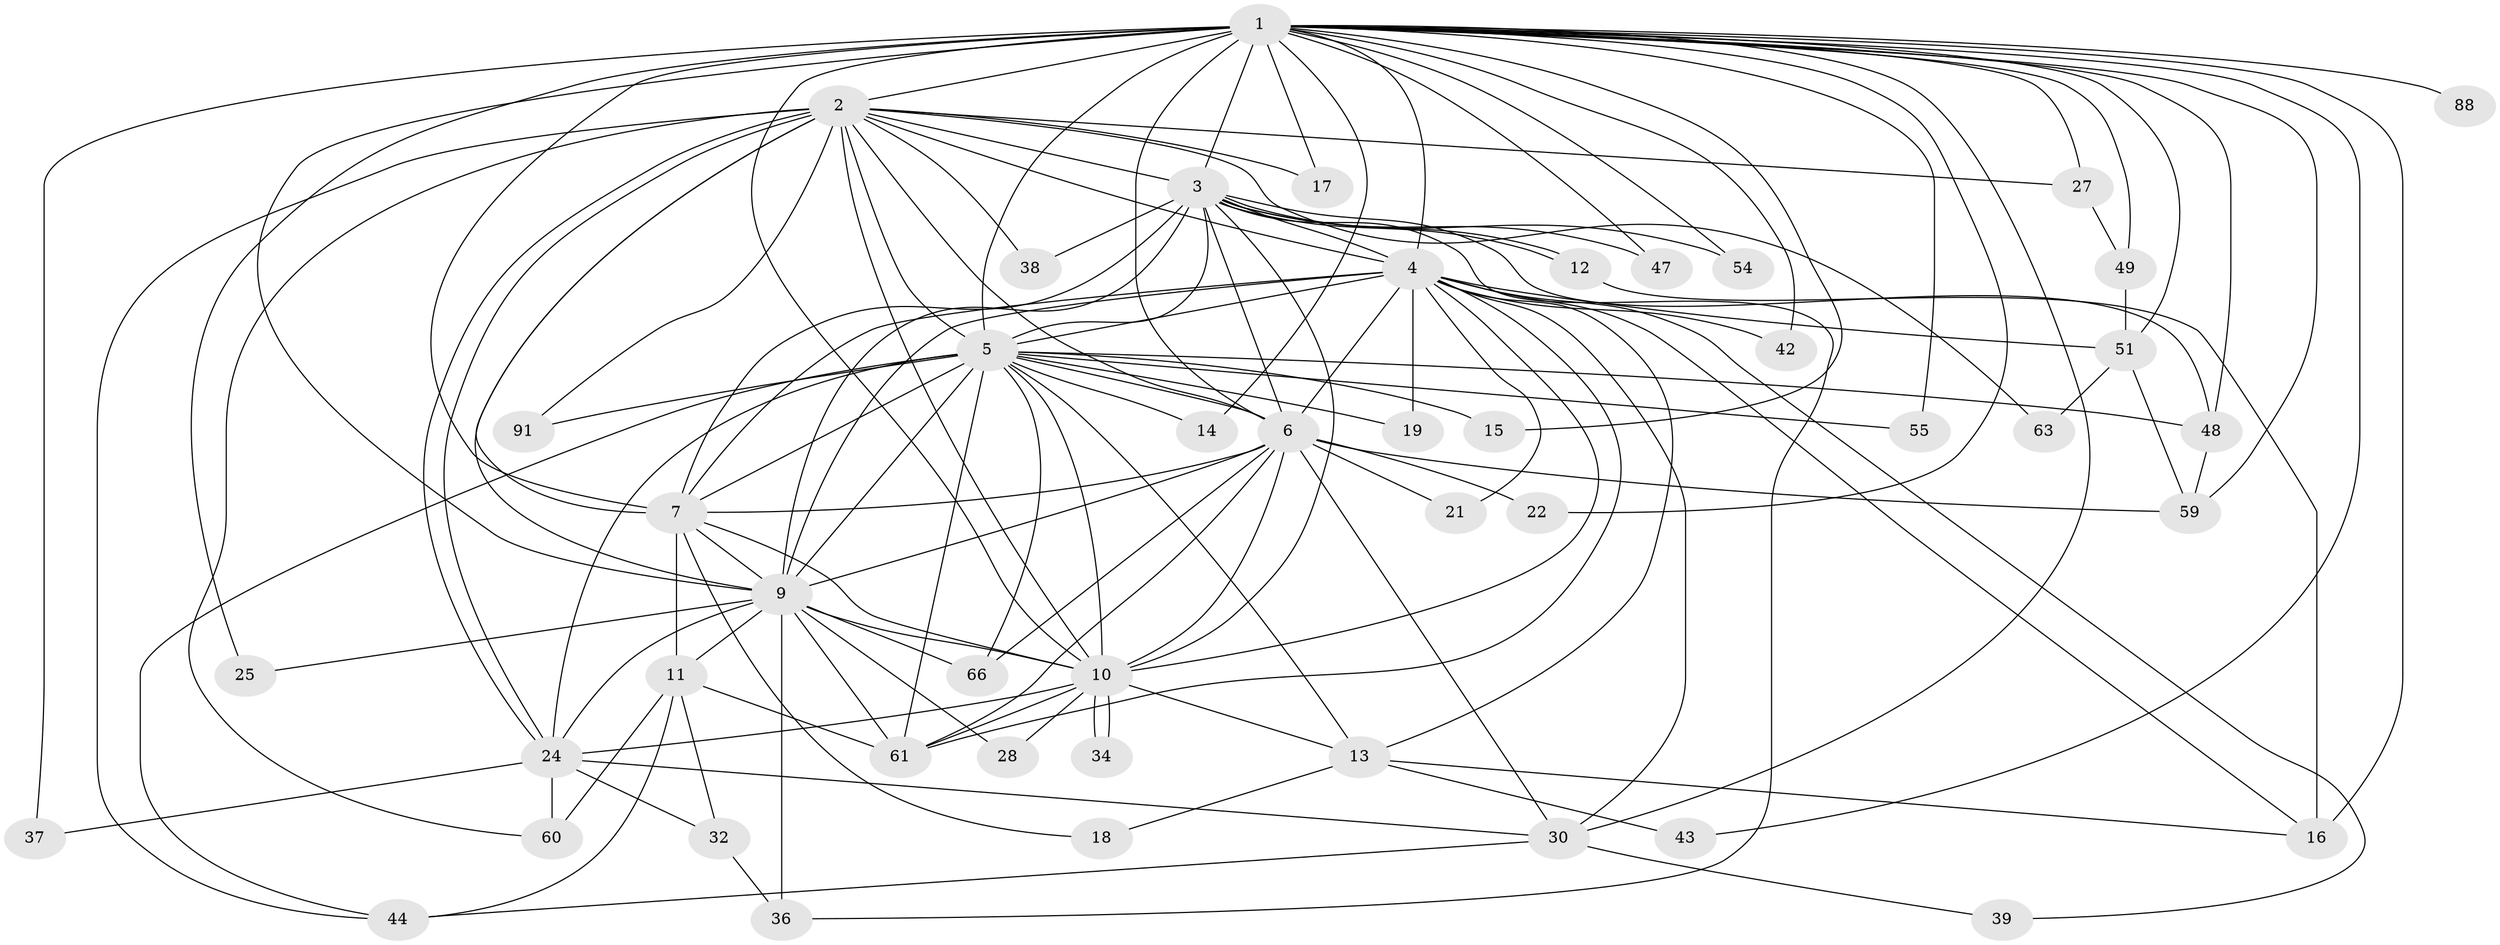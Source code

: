 // original degree distribution, {24: 0.010638297872340425, 22: 0.010638297872340425, 19: 0.02127659574468085, 21: 0.010638297872340425, 23: 0.010638297872340425, 17: 0.02127659574468085, 15: 0.010638297872340425, 13: 0.010638297872340425, 7: 0.02127659574468085, 3: 0.2127659574468085, 8: 0.010638297872340425, 2: 0.5319148936170213, 5: 0.0425531914893617, 6: 0.031914893617021274, 4: 0.0425531914893617}
// Generated by graph-tools (version 1.1) at 2025/14/03/09/25 04:14:09]
// undirected, 47 vertices, 132 edges
graph export_dot {
graph [start="1"]
  node [color=gray90,style=filled];
  1 [super="+8"];
  2;
  3 [super="+68"];
  4 [super="+65"];
  5 [super="+31"];
  6 [super="+20+53"];
  7 [super="+76+81+57"];
  9 [super="+23"];
  10 [super="+84+33"];
  11;
  12;
  13 [super="+93"];
  14;
  15;
  16 [super="+56+67+52"];
  17;
  18;
  19;
  21 [super="+29"];
  22;
  24 [super="+50+41+26"];
  25;
  27;
  28;
  30 [super="+85"];
  32 [super="+40"];
  34;
  36;
  37 [super="+78"];
  38;
  39;
  42;
  43;
  44 [super="+89"];
  47;
  48 [super="+58"];
  49;
  51 [super="+86+87"];
  54;
  55;
  59 [super="+83"];
  60 [super="+79"];
  61 [super="+73+62"];
  63;
  66;
  88;
  91;
  1 -- 2 [weight=2];
  1 -- 3 [weight=2];
  1 -- 4 [weight=2];
  1 -- 5 [weight=3];
  1 -- 6 [weight=3];
  1 -- 7 [weight=2];
  1 -- 9 [weight=2];
  1 -- 10 [weight=3];
  1 -- 14;
  1 -- 16 [weight=2];
  1 -- 22;
  1 -- 27;
  1 -- 30;
  1 -- 42;
  1 -- 48;
  1 -- 49;
  1 -- 51;
  1 -- 54;
  1 -- 55;
  1 -- 37 [weight=2];
  1 -- 15;
  1 -- 17;
  1 -- 88;
  1 -- 25;
  1 -- 43;
  1 -- 47;
  1 -- 59;
  2 -- 3;
  2 -- 4;
  2 -- 5;
  2 -- 6;
  2 -- 7 [weight=3];
  2 -- 9;
  2 -- 10 [weight=2];
  2 -- 17;
  2 -- 24 [weight=2];
  2 -- 24;
  2 -- 27;
  2 -- 38;
  2 -- 60;
  2 -- 63;
  2 -- 91;
  2 -- 44;
  3 -- 4 [weight=2];
  3 -- 5;
  3 -- 6;
  3 -- 7 [weight=2];
  3 -- 9 [weight=2];
  3 -- 10;
  3 -- 12;
  3 -- 12;
  3 -- 36;
  3 -- 38;
  3 -- 47;
  3 -- 54;
  3 -- 48;
  4 -- 5;
  4 -- 6;
  4 -- 7;
  4 -- 9 [weight=2];
  4 -- 10;
  4 -- 13;
  4 -- 19;
  4 -- 21 [weight=2];
  4 -- 39;
  4 -- 42;
  4 -- 51;
  4 -- 30;
  4 -- 61;
  4 -- 16;
  5 -- 6 [weight=2];
  5 -- 7;
  5 -- 9;
  5 -- 10 [weight=2];
  5 -- 14;
  5 -- 15;
  5 -- 19;
  5 -- 44;
  5 -- 48;
  5 -- 55;
  5 -- 91;
  5 -- 24;
  5 -- 13 [weight=2];
  5 -- 66;
  5 -- 61;
  6 -- 7 [weight=2];
  6 -- 9;
  6 -- 10 [weight=2];
  6 -- 21;
  6 -- 22;
  6 -- 30;
  6 -- 66;
  6 -- 59;
  6 -- 61;
  7 -- 9;
  7 -- 10;
  7 -- 11 [weight=2];
  7 -- 18;
  9 -- 10 [weight=2];
  9 -- 11;
  9 -- 28;
  9 -- 36;
  9 -- 66;
  9 -- 24;
  9 -- 25;
  9 -- 61;
  10 -- 13 [weight=2];
  10 -- 28;
  10 -- 34;
  10 -- 34;
  10 -- 24 [weight=2];
  10 -- 61;
  11 -- 32;
  11 -- 44;
  11 -- 60;
  11 -- 61;
  12 -- 16;
  13 -- 18;
  13 -- 43;
  13 -- 16;
  24 -- 60;
  24 -- 30;
  24 -- 32;
  24 -- 37;
  27 -- 49;
  30 -- 39;
  30 -- 44;
  32 -- 36;
  48 -- 59;
  49 -- 51;
  51 -- 63;
  51 -- 59;
}

